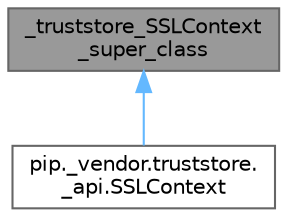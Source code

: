 digraph "_truststore_SSLContext_super_class"
{
 // LATEX_PDF_SIZE
  bgcolor="transparent";
  edge [fontname=Helvetica,fontsize=10,labelfontname=Helvetica,labelfontsize=10];
  node [fontname=Helvetica,fontsize=10,shape=box,height=0.2,width=0.4];
  Node1 [id="Node000001",label="_truststore_SSLContext\l_super_class",height=0.2,width=0.4,color="gray40", fillcolor="grey60", style="filled", fontcolor="black",tooltip=" "];
  Node1 -> Node2 [id="edge1_Node000001_Node000002",dir="back",color="steelblue1",style="solid",tooltip=" "];
  Node2 [id="Node000002",label="pip._vendor.truststore.\l_api.SSLContext",height=0.2,width=0.4,color="gray40", fillcolor="white", style="filled",URL="$dd/dd2/classpip_1_1__vendor_1_1truststore_1_1__api_1_1SSLContext.html",tooltip=" "];
}
